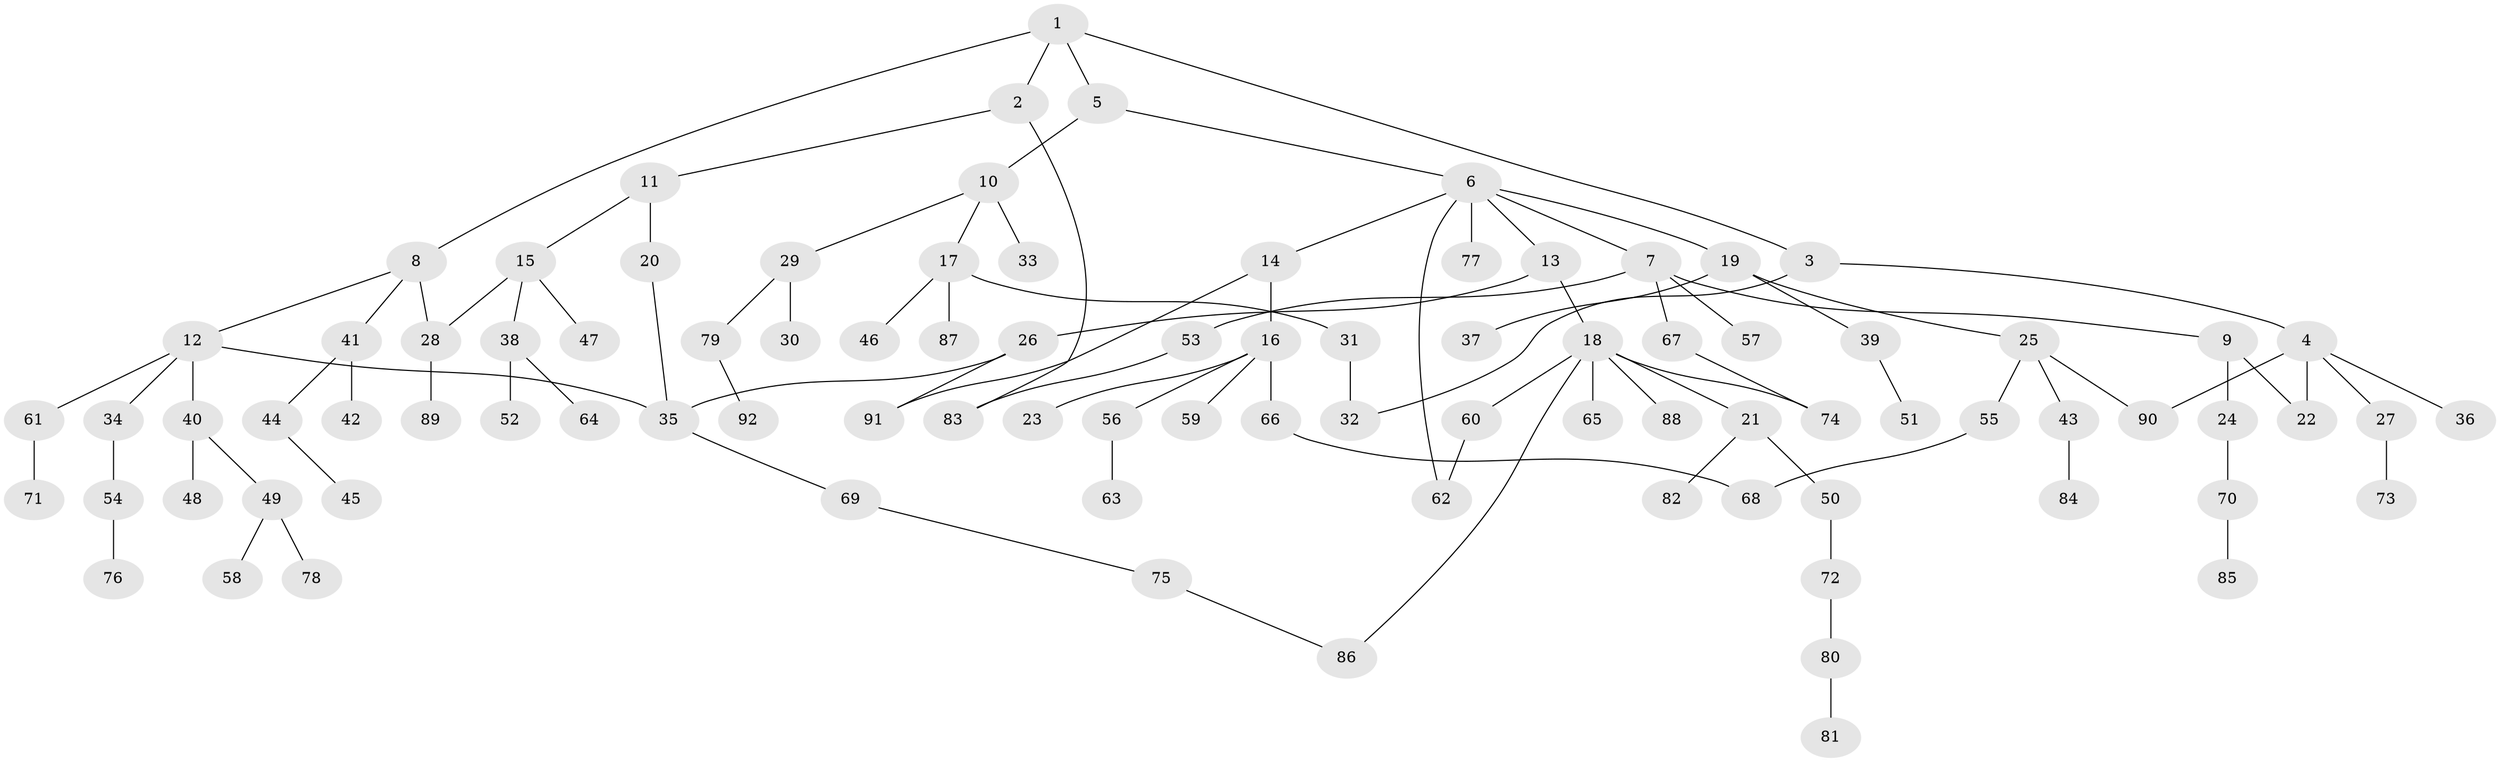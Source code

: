 // coarse degree distribution, {5: 0.05555555555555555, 6: 0.08333333333333333, 9: 0.027777777777777776, 4: 0.1111111111111111, 2: 0.19444444444444445, 3: 0.027777777777777776, 1: 0.5}
// Generated by graph-tools (version 1.1) at 2025/16/03/04/25 18:16:49]
// undirected, 92 vertices, 103 edges
graph export_dot {
graph [start="1"]
  node [color=gray90,style=filled];
  1;
  2;
  3;
  4;
  5;
  6;
  7;
  8;
  9;
  10;
  11;
  12;
  13;
  14;
  15;
  16;
  17;
  18;
  19;
  20;
  21;
  22;
  23;
  24;
  25;
  26;
  27;
  28;
  29;
  30;
  31;
  32;
  33;
  34;
  35;
  36;
  37;
  38;
  39;
  40;
  41;
  42;
  43;
  44;
  45;
  46;
  47;
  48;
  49;
  50;
  51;
  52;
  53;
  54;
  55;
  56;
  57;
  58;
  59;
  60;
  61;
  62;
  63;
  64;
  65;
  66;
  67;
  68;
  69;
  70;
  71;
  72;
  73;
  74;
  75;
  76;
  77;
  78;
  79;
  80;
  81;
  82;
  83;
  84;
  85;
  86;
  87;
  88;
  89;
  90;
  91;
  92;
  1 -- 2;
  1 -- 3;
  1 -- 5;
  1 -- 8;
  2 -- 11;
  2 -- 83;
  3 -- 4;
  3 -- 32;
  4 -- 27;
  4 -- 36;
  4 -- 22;
  4 -- 90;
  5 -- 6;
  5 -- 10;
  6 -- 7;
  6 -- 13;
  6 -- 14;
  6 -- 19;
  6 -- 77;
  6 -- 62;
  7 -- 9;
  7 -- 53;
  7 -- 57;
  7 -- 67;
  8 -- 12;
  8 -- 28;
  8 -- 41;
  9 -- 22;
  9 -- 24;
  10 -- 17;
  10 -- 29;
  10 -- 33;
  11 -- 15;
  11 -- 20;
  12 -- 34;
  12 -- 35;
  12 -- 40;
  12 -- 61;
  13 -- 18;
  13 -- 26;
  14 -- 16;
  14 -- 91;
  15 -- 38;
  15 -- 47;
  15 -- 28;
  16 -- 23;
  16 -- 56;
  16 -- 59;
  16 -- 66;
  17 -- 31;
  17 -- 46;
  17 -- 87;
  18 -- 21;
  18 -- 60;
  18 -- 65;
  18 -- 74;
  18 -- 86;
  18 -- 88;
  19 -- 25;
  19 -- 37;
  19 -- 39;
  20 -- 35;
  21 -- 50;
  21 -- 82;
  24 -- 70;
  25 -- 43;
  25 -- 55;
  25 -- 90;
  26 -- 91;
  26 -- 35;
  27 -- 73;
  28 -- 89;
  29 -- 30;
  29 -- 79;
  31 -- 32;
  34 -- 54;
  35 -- 69;
  38 -- 52;
  38 -- 64;
  39 -- 51;
  40 -- 48;
  40 -- 49;
  41 -- 42;
  41 -- 44;
  43 -- 84;
  44 -- 45;
  49 -- 58;
  49 -- 78;
  50 -- 72;
  53 -- 83;
  54 -- 76;
  55 -- 68;
  56 -- 63;
  60 -- 62;
  61 -- 71;
  66 -- 68;
  67 -- 74;
  69 -- 75;
  70 -- 85;
  72 -- 80;
  75 -- 86;
  79 -- 92;
  80 -- 81;
}
